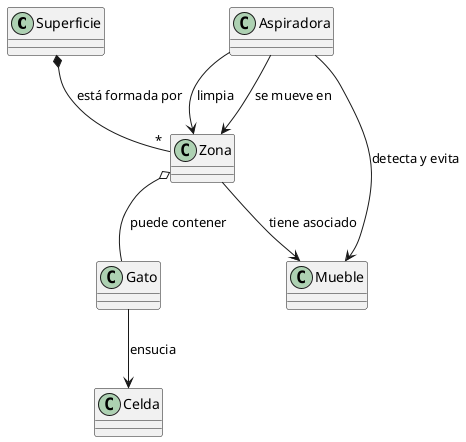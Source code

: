 @startuml

class Superficie {
}


class Zona {
   
}

class Aspiradora {
  
}

class Mueble {
}

class Gato {
}
Superficie *-- "*" Zona : "está formada por"  
Zona o--  Gato : " puede contener"

Aspiradora --> Zona : "se mueve en"
Aspiradora --> Zona : "limpia"
Aspiradora --> Mueble : "detecta y evita"
Zona -->  Mueble : "tiene asociado"

Gato --> Celda : "ensucia"

@enduml
